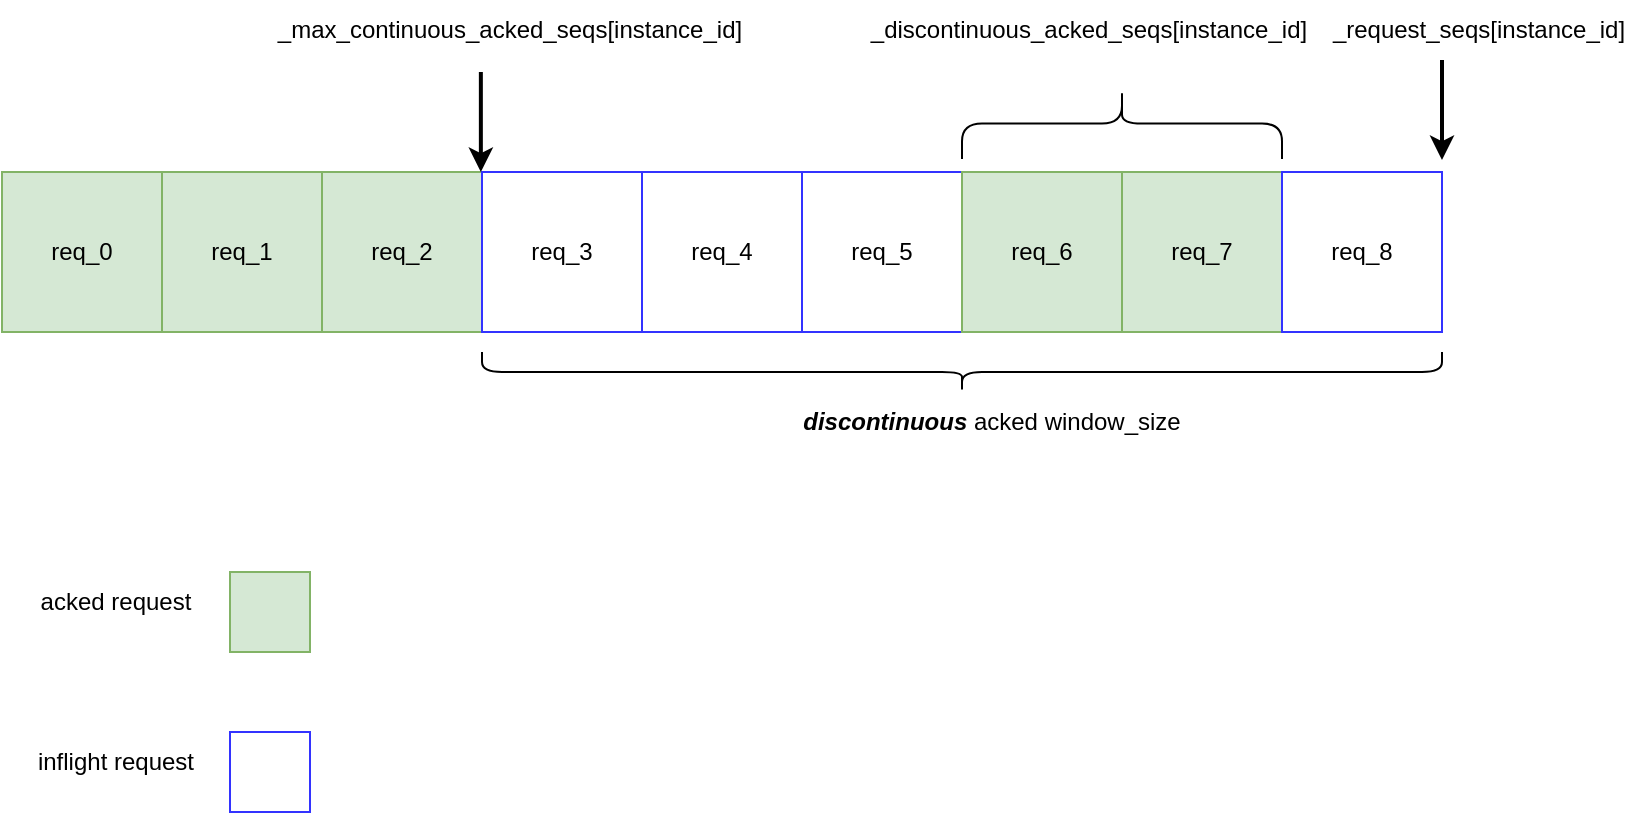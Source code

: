 <mxfile version="21.6.9" type="device">
  <diagram name="第 1 页" id="OR780Fyz_TNwz2YyTVfc">
    <mxGraphModel dx="1338" dy="766" grid="1" gridSize="10" guides="1" tooltips="1" connect="1" arrows="1" fold="1" page="1" pageScale="1" pageWidth="827" pageHeight="1169" math="0" shadow="0">
      <root>
        <mxCell id="0" />
        <mxCell id="1" parent="0" />
        <mxCell id="NiNtkryIU5XXYkiCMC6r-1" value="" style="rounded=0;whiteSpace=wrap;html=1;" vertex="1" parent="1">
          <mxGeometry x="6" y="640" width="720" height="80" as="geometry" />
        </mxCell>
        <mxCell id="NiNtkryIU5XXYkiCMC6r-3" value="req_0" style="whiteSpace=wrap;html=1;aspect=fixed;fillColor=#d5e8d4;strokeColor=#82b366;" vertex="1" parent="1">
          <mxGeometry x="6" y="640" width="80" height="80" as="geometry" />
        </mxCell>
        <mxCell id="NiNtkryIU5XXYkiCMC6r-4" value="req_1" style="whiteSpace=wrap;html=1;aspect=fixed;fillColor=#d5e8d4;strokeColor=#82b366;" vertex="1" parent="1">
          <mxGeometry x="86" y="640" width="80" height="80" as="geometry" />
        </mxCell>
        <mxCell id="NiNtkryIU5XXYkiCMC6r-5" value="req_2" style="whiteSpace=wrap;html=1;aspect=fixed;fillColor=#d5e8d4;strokeColor=#82b366;" vertex="1" parent="1">
          <mxGeometry x="166" y="640" width="80" height="80" as="geometry" />
        </mxCell>
        <mxCell id="NiNtkryIU5XXYkiCMC6r-6" value="req_3" style="whiteSpace=wrap;html=1;aspect=fixed;strokeColor=#3333FF;" vertex="1" parent="1">
          <mxGeometry x="246" y="640" width="80" height="80" as="geometry" />
        </mxCell>
        <mxCell id="NiNtkryIU5XXYkiCMC6r-7" value="req_4" style="whiteSpace=wrap;html=1;aspect=fixed;strokeColor=#3333FF;" vertex="1" parent="1">
          <mxGeometry x="326" y="640" width="80" height="80" as="geometry" />
        </mxCell>
        <mxCell id="NiNtkryIU5XXYkiCMC6r-8" value="req_5" style="whiteSpace=wrap;html=1;aspect=fixed;strokeColor=#3333FF;" vertex="1" parent="1">
          <mxGeometry x="406" y="640" width="80" height="80" as="geometry" />
        </mxCell>
        <mxCell id="NiNtkryIU5XXYkiCMC6r-9" value="req_6" style="whiteSpace=wrap;html=1;aspect=fixed;fillColor=#d5e8d4;strokeColor=#82b366;" vertex="1" parent="1">
          <mxGeometry x="486" y="640" width="80" height="80" as="geometry" />
        </mxCell>
        <mxCell id="NiNtkryIU5XXYkiCMC6r-10" value="req_7" style="whiteSpace=wrap;html=1;aspect=fixed;fillColor=#d5e8d4;strokeColor=#82b366;" vertex="1" parent="1">
          <mxGeometry x="566" y="640" width="80" height="80" as="geometry" />
        </mxCell>
        <mxCell id="NiNtkryIU5XXYkiCMC6r-11" value="req_8" style="whiteSpace=wrap;html=1;aspect=fixed;strokeColor=#3333FF;" vertex="1" parent="1">
          <mxGeometry x="646" y="640" width="80" height="80" as="geometry" />
        </mxCell>
        <mxCell id="NiNtkryIU5XXYkiCMC6r-13" value="" style="endArrow=classic;html=1;rounded=0;entryX=0;entryY=0;entryDx=0;entryDy=0;strokeWidth=2;" edge="1" parent="1">
          <mxGeometry width="50" height="50" relative="1" as="geometry">
            <mxPoint x="245.43" y="590" as="sourcePoint" />
            <mxPoint x="245.43" y="640" as="targetPoint" />
          </mxGeometry>
        </mxCell>
        <mxCell id="NiNtkryIU5XXYkiCMC6r-14" value="_max_continuous_acked_seqs[instance_id]" style="text;html=1;strokeColor=none;fillColor=none;align=center;verticalAlign=middle;whiteSpace=wrap;rounded=0;" vertex="1" parent="1">
          <mxGeometry x="140" y="554" width="240" height="30" as="geometry" />
        </mxCell>
        <mxCell id="NiNtkryIU5XXYkiCMC6r-16" value="_discontinuous_acked_seqs[instance_id]" style="text;html=1;strokeColor=none;fillColor=none;align=center;verticalAlign=middle;whiteSpace=wrap;rounded=0;" vertex="1" parent="1">
          <mxGeometry x="434.5" y="554" width="229" height="30" as="geometry" />
        </mxCell>
        <mxCell id="NiNtkryIU5XXYkiCMC6r-17" value="" style="shape=curlyBracket;whiteSpace=wrap;html=1;rounded=1;flipH=1;labelPosition=right;verticalLabelPosition=middle;align=left;verticalAlign=middle;rotation=90;" vertex="1" parent="1">
          <mxGeometry x="476" y="500" width="20" height="480" as="geometry" />
        </mxCell>
        <mxCell id="NiNtkryIU5XXYkiCMC6r-18" value="&lt;i&gt;&lt;b&gt;discontinuous&lt;/b&gt;&lt;/i&gt; acked window_size" style="text;html=1;strokeColor=none;fillColor=none;align=center;verticalAlign=middle;whiteSpace=wrap;rounded=0;" vertex="1" parent="1">
          <mxGeometry x="380" y="750" width="241.5" height="30" as="geometry" />
        </mxCell>
        <mxCell id="NiNtkryIU5XXYkiCMC6r-19" value="" style="shape=curlyBracket;whiteSpace=wrap;html=1;rounded=1;flipH=1;labelPosition=right;verticalLabelPosition=middle;align=left;verticalAlign=middle;rotation=-90;" vertex="1" parent="1">
          <mxGeometry x="548.25" y="535.75" width="35.5" height="160" as="geometry" />
        </mxCell>
        <mxCell id="NiNtkryIU5XXYkiCMC6r-25" value="" style="endArrow=classic;html=1;rounded=0;entryX=0;entryY=0;entryDx=0;entryDy=0;strokeWidth=2;" edge="1" parent="1">
          <mxGeometry width="50" height="50" relative="1" as="geometry">
            <mxPoint x="726" y="584" as="sourcePoint" />
            <mxPoint x="726" y="634" as="targetPoint" />
          </mxGeometry>
        </mxCell>
        <mxCell id="NiNtkryIU5XXYkiCMC6r-26" value="_request_seqs[instance_id]" style="text;html=1;strokeColor=none;fillColor=none;align=center;verticalAlign=middle;whiteSpace=wrap;rounded=0;" vertex="1" parent="1">
          <mxGeometry x="667" y="554" width="155" height="30" as="geometry" />
        </mxCell>
        <mxCell id="NiNtkryIU5XXYkiCMC6r-28" value="" style="whiteSpace=wrap;html=1;aspect=fixed;fillColor=#d5e8d4;strokeColor=#82b366;" vertex="1" parent="1">
          <mxGeometry x="120" y="840" width="40" height="40" as="geometry" />
        </mxCell>
        <mxCell id="NiNtkryIU5XXYkiCMC6r-29" value="acked request" style="text;html=1;strokeColor=none;fillColor=none;align=center;verticalAlign=middle;whiteSpace=wrap;rounded=0;" vertex="1" parent="1">
          <mxGeometry x="16" y="840" width="94" height="30" as="geometry" />
        </mxCell>
        <mxCell id="NiNtkryIU5XXYkiCMC6r-30" value="" style="whiteSpace=wrap;html=1;aspect=fixed;strokeColor=#3333FF;" vertex="1" parent="1">
          <mxGeometry x="120" y="920" width="40" height="40" as="geometry" />
        </mxCell>
        <mxCell id="NiNtkryIU5XXYkiCMC6r-31" value="inflight request" style="text;html=1;strokeColor=none;fillColor=none;align=center;verticalAlign=middle;whiteSpace=wrap;rounded=0;" vertex="1" parent="1">
          <mxGeometry x="16" y="920" width="94" height="30" as="geometry" />
        </mxCell>
      </root>
    </mxGraphModel>
  </diagram>
</mxfile>
